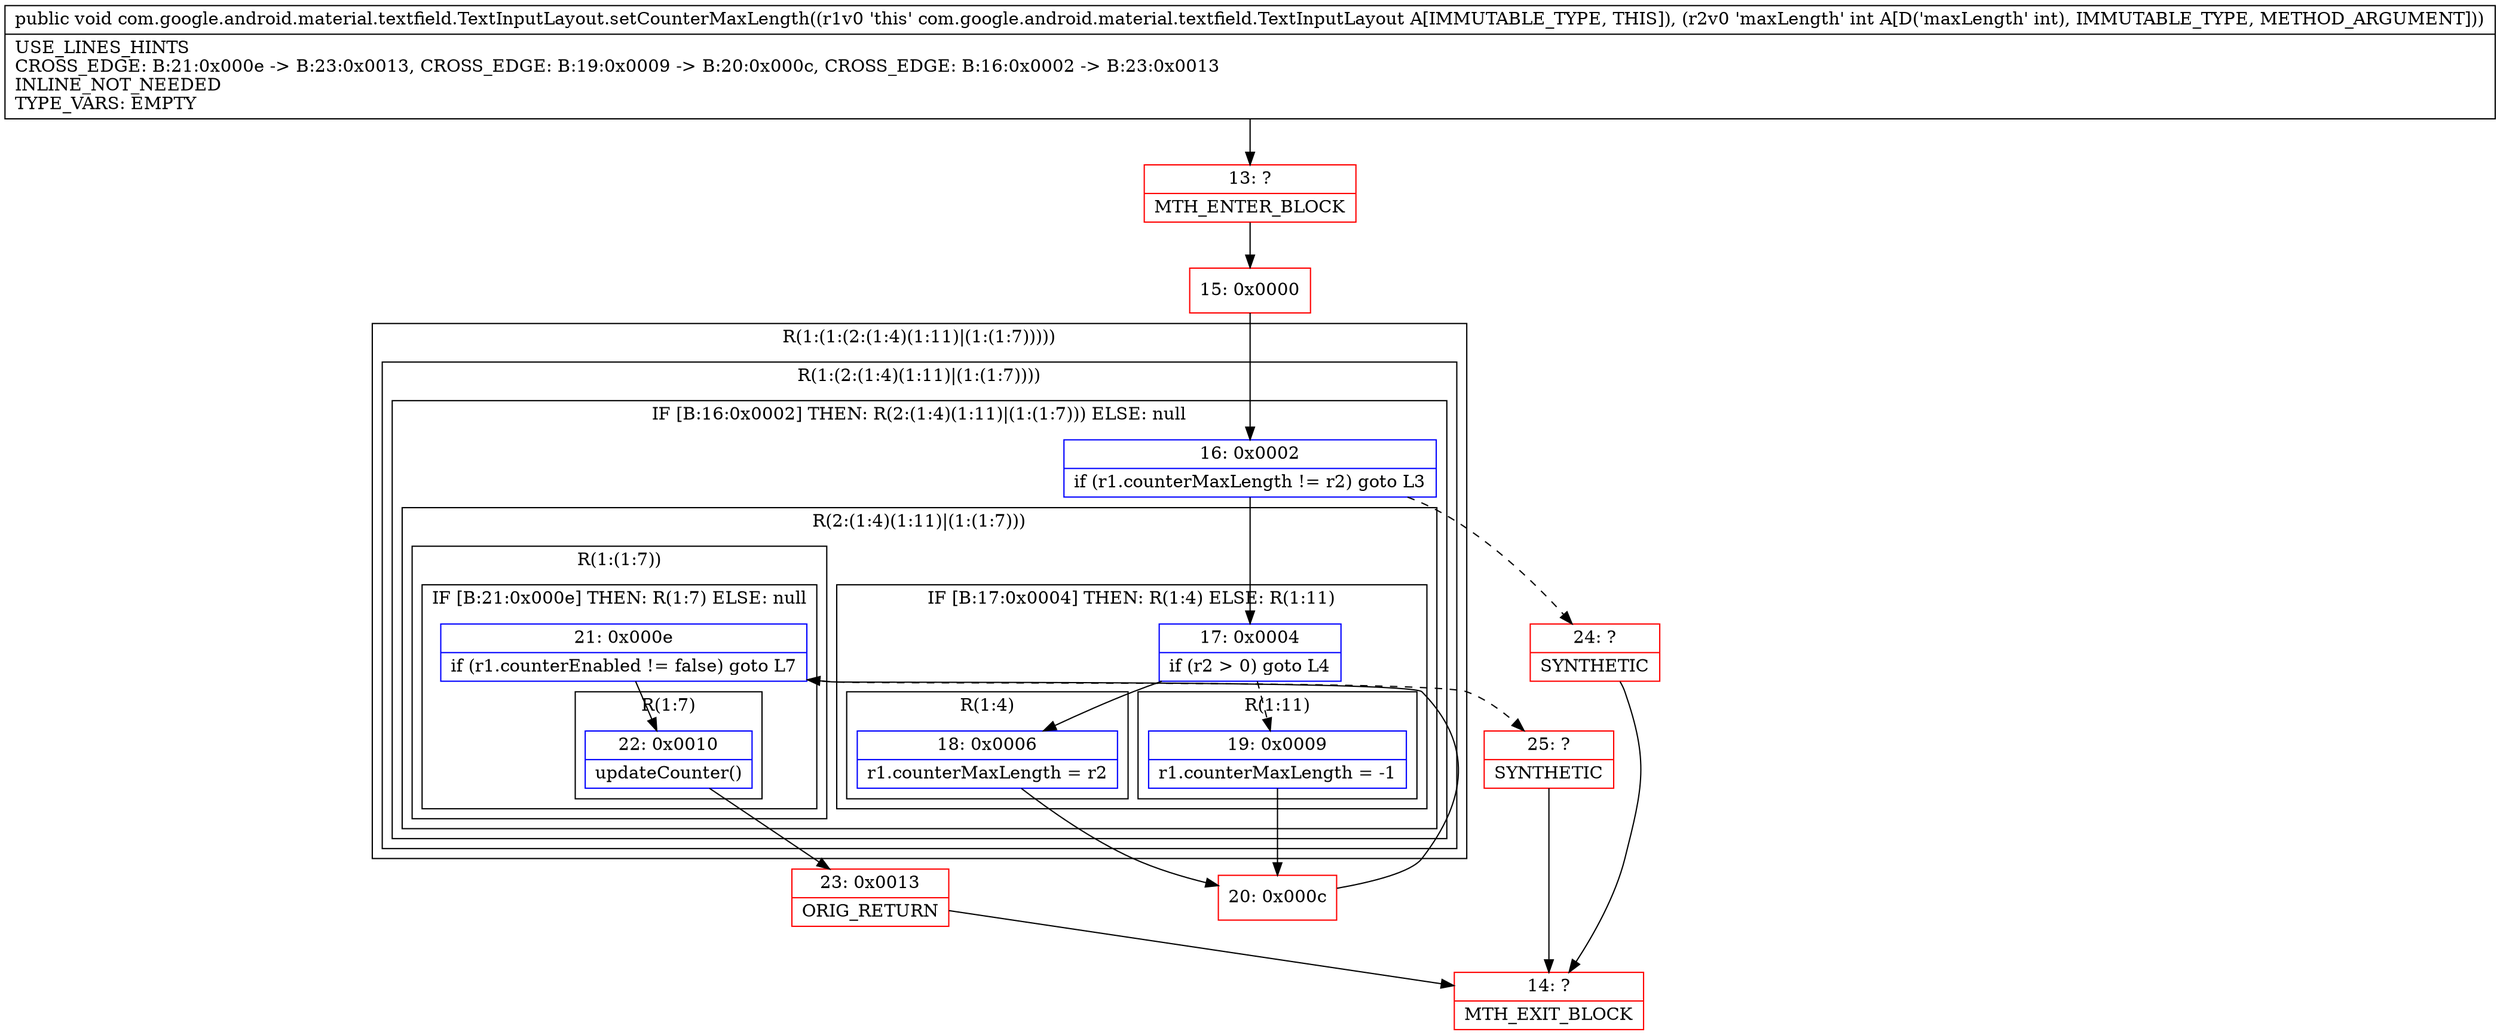 digraph "CFG forcom.google.android.material.textfield.TextInputLayout.setCounterMaxLength(I)V" {
subgraph cluster_Region_885102794 {
label = "R(1:(1:(2:(1:4)(1:11)|(1:(1:7)))))";
node [shape=record,color=blue];
subgraph cluster_Region_360130389 {
label = "R(1:(2:(1:4)(1:11)|(1:(1:7))))";
node [shape=record,color=blue];
subgraph cluster_IfRegion_1573149947 {
label = "IF [B:16:0x0002] THEN: R(2:(1:4)(1:11)|(1:(1:7))) ELSE: null";
node [shape=record,color=blue];
Node_16 [shape=record,label="{16\:\ 0x0002|if (r1.counterMaxLength != r2) goto L3\l}"];
subgraph cluster_Region_1665410929 {
label = "R(2:(1:4)(1:11)|(1:(1:7)))";
node [shape=record,color=blue];
subgraph cluster_IfRegion_1534845979 {
label = "IF [B:17:0x0004] THEN: R(1:4) ELSE: R(1:11)";
node [shape=record,color=blue];
Node_17 [shape=record,label="{17\:\ 0x0004|if (r2 \> 0) goto L4\l}"];
subgraph cluster_Region_1998204334 {
label = "R(1:4)";
node [shape=record,color=blue];
Node_18 [shape=record,label="{18\:\ 0x0006|r1.counterMaxLength = r2\l}"];
}
subgraph cluster_Region_138839090 {
label = "R(1:11)";
node [shape=record,color=blue];
Node_19 [shape=record,label="{19\:\ 0x0009|r1.counterMaxLength = \-1\l}"];
}
}
subgraph cluster_Region_1249596900 {
label = "R(1:(1:7))";
node [shape=record,color=blue];
subgraph cluster_IfRegion_1319385996 {
label = "IF [B:21:0x000e] THEN: R(1:7) ELSE: null";
node [shape=record,color=blue];
Node_21 [shape=record,label="{21\:\ 0x000e|if (r1.counterEnabled != false) goto L7\l}"];
subgraph cluster_Region_1752500395 {
label = "R(1:7)";
node [shape=record,color=blue];
Node_22 [shape=record,label="{22\:\ 0x0010|updateCounter()\l}"];
}
}
}
}
}
}
}
Node_13 [shape=record,color=red,label="{13\:\ ?|MTH_ENTER_BLOCK\l}"];
Node_15 [shape=record,color=red,label="{15\:\ 0x0000}"];
Node_20 [shape=record,color=red,label="{20\:\ 0x000c}"];
Node_23 [shape=record,color=red,label="{23\:\ 0x0013|ORIG_RETURN\l}"];
Node_14 [shape=record,color=red,label="{14\:\ ?|MTH_EXIT_BLOCK\l}"];
Node_25 [shape=record,color=red,label="{25\:\ ?|SYNTHETIC\l}"];
Node_24 [shape=record,color=red,label="{24\:\ ?|SYNTHETIC\l}"];
MethodNode[shape=record,label="{public void com.google.android.material.textfield.TextInputLayout.setCounterMaxLength((r1v0 'this' com.google.android.material.textfield.TextInputLayout A[IMMUTABLE_TYPE, THIS]), (r2v0 'maxLength' int A[D('maxLength' int), IMMUTABLE_TYPE, METHOD_ARGUMENT]))  | USE_LINES_HINTS\lCROSS_EDGE: B:21:0x000e \-\> B:23:0x0013, CROSS_EDGE: B:19:0x0009 \-\> B:20:0x000c, CROSS_EDGE: B:16:0x0002 \-\> B:23:0x0013\lINLINE_NOT_NEEDED\lTYPE_VARS: EMPTY\l}"];
MethodNode -> Node_13;Node_16 -> Node_17;
Node_16 -> Node_24[style=dashed];
Node_17 -> Node_18;
Node_17 -> Node_19[style=dashed];
Node_18 -> Node_20;
Node_19 -> Node_20;
Node_21 -> Node_22;
Node_21 -> Node_25[style=dashed];
Node_22 -> Node_23;
Node_13 -> Node_15;
Node_15 -> Node_16;
Node_20 -> Node_21;
Node_23 -> Node_14;
Node_25 -> Node_14;
Node_24 -> Node_14;
}


